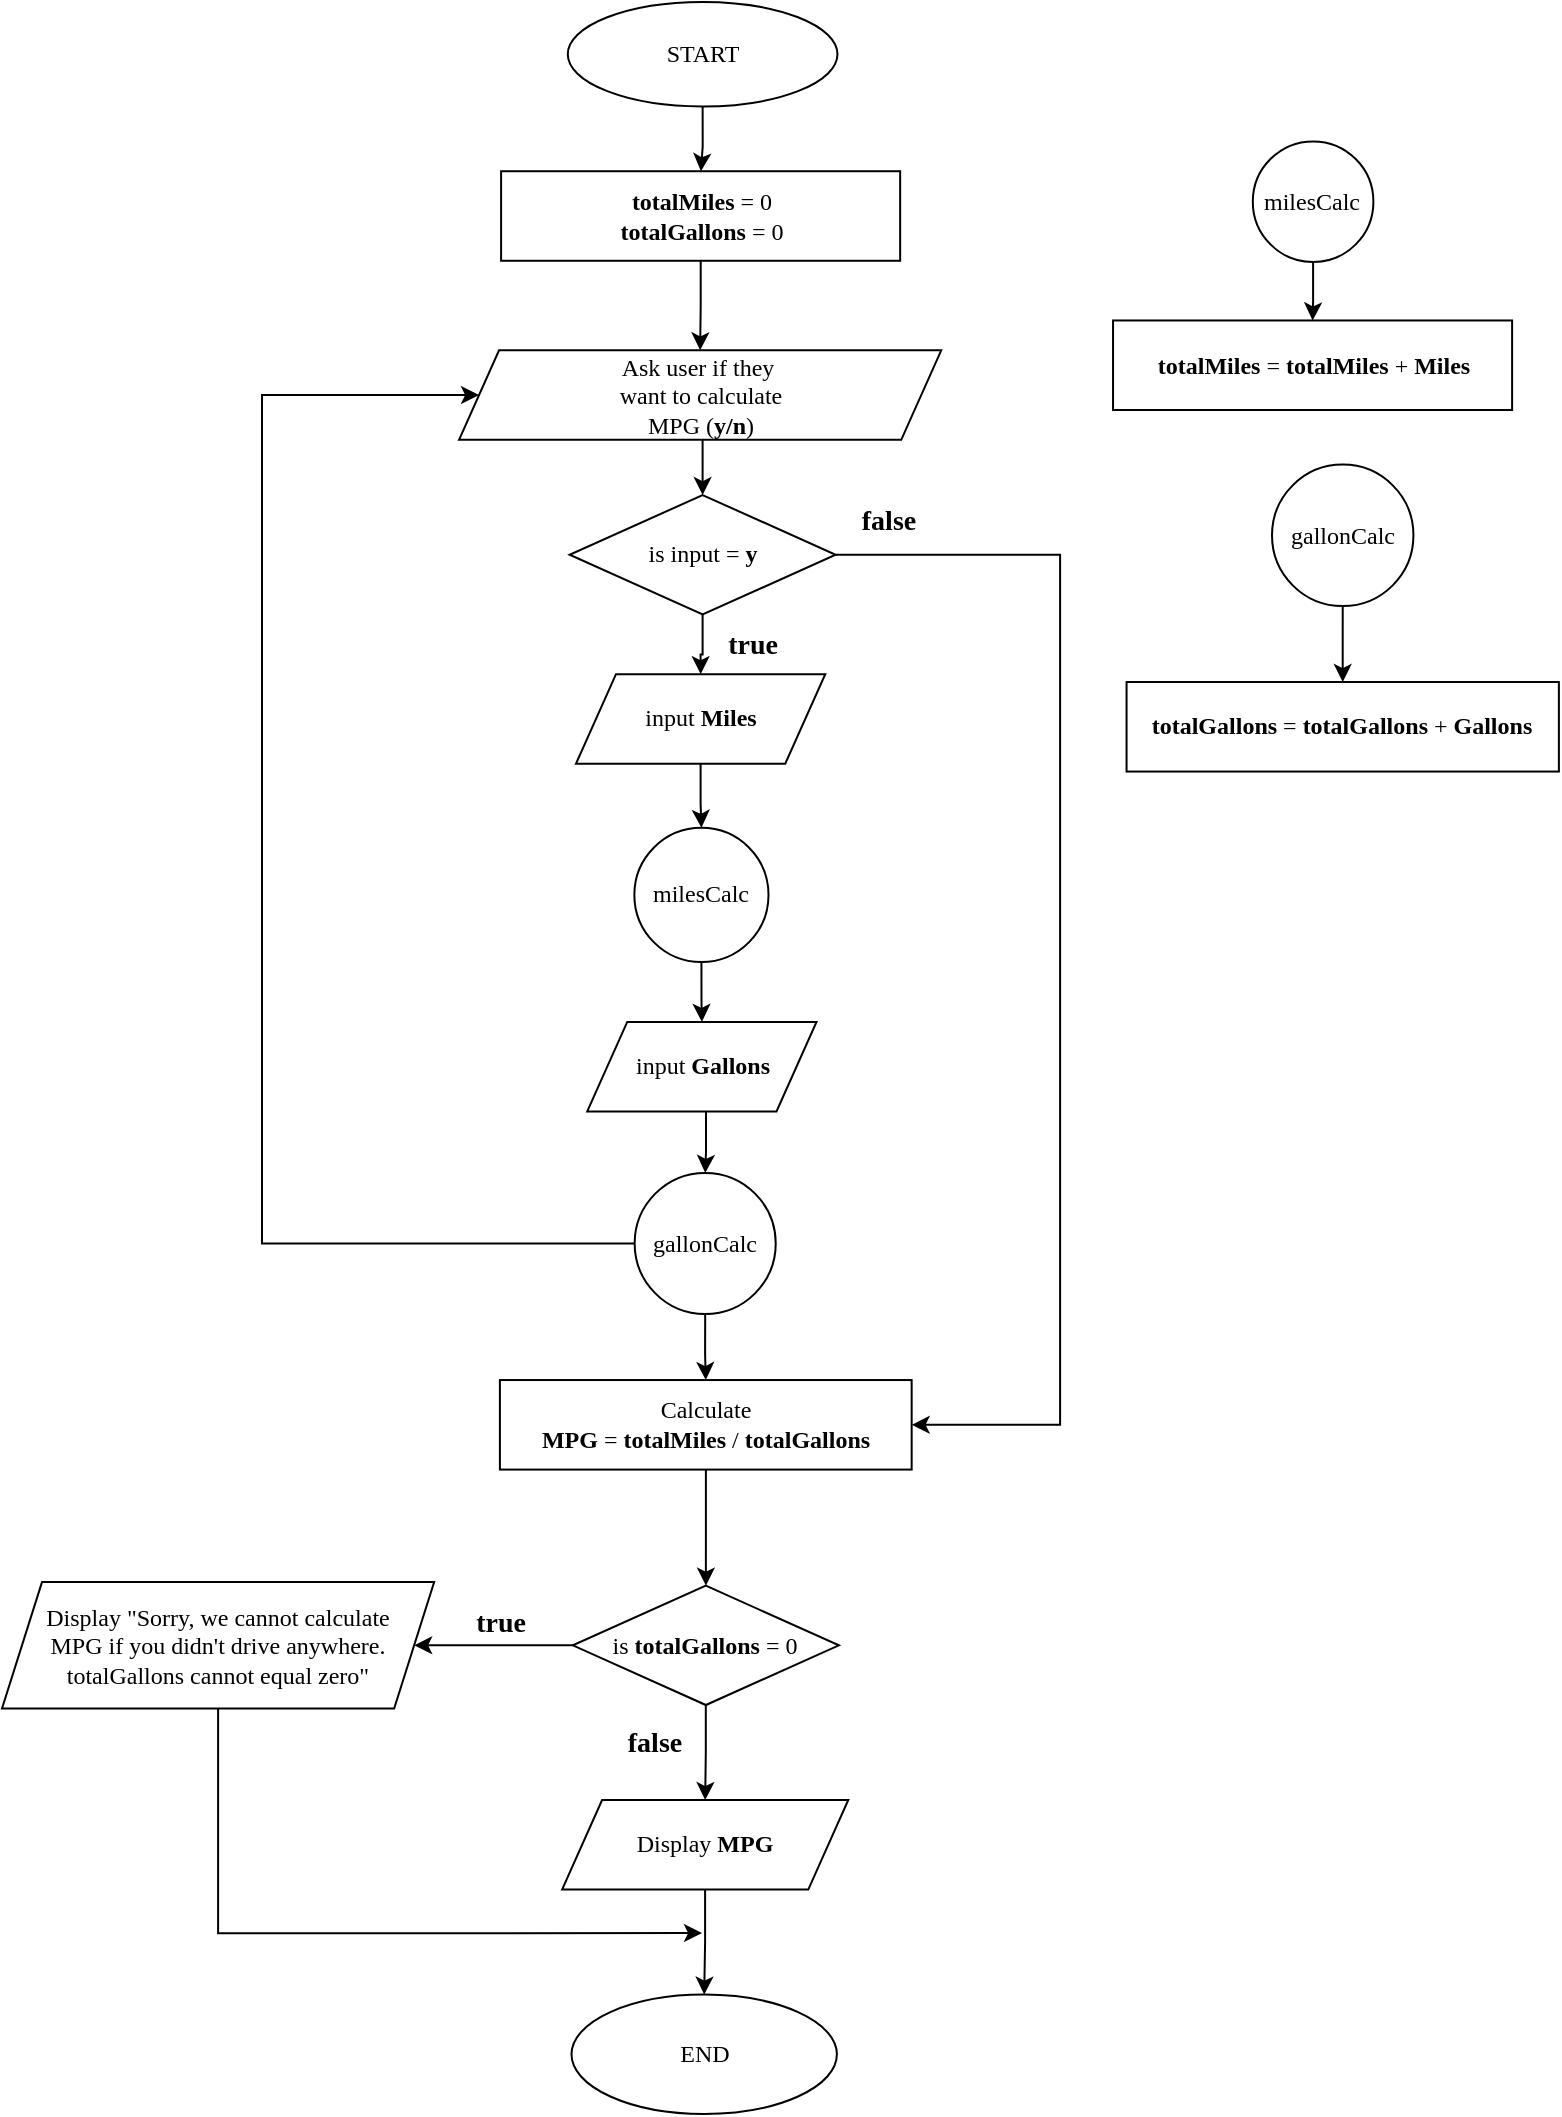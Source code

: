 <mxfile version="14.7.6" type="device"><diagram id="JO0LzJX6500ZIwtqwhCD" name="Page-1"><mxGraphModel dx="1955" dy="908" grid="1" gridSize="10" guides="1" tooltips="1" connect="1" arrows="1" fold="1" page="1" pageScale="1" pageWidth="850" pageHeight="1100" math="0" shadow="0"><root><mxCell id="0"/><mxCell id="1" parent="0"/><mxCell id="kNQPoc3dIKmUVviJDaTy-4" style="edgeStyle=orthogonalEdgeStyle;rounded=0;orthogonalLoop=1;jettySize=auto;html=1;fontFamily=Times New Roman;" parent="1" source="kNQPoc3dIKmUVviJDaTy-1" edge="1"><mxGeometry x="180" y="20" as="geometry"><mxPoint x="399.484" y="94.617" as="targetPoint"/></mxGeometry></mxCell><mxCell id="kNQPoc3dIKmUVviJDaTy-1" value="START" style="ellipse;whiteSpace=wrap;html=1;fontFamily=Times New Roman;" parent="1" vertex="1"><mxGeometry x="332.89" y="10" width="134.85" height="52.23" as="geometry"/></mxCell><mxCell id="kNQPoc3dIKmUVviJDaTy-2" value="END" style="ellipse;whiteSpace=wrap;html=1;fontFamily=Times New Roman;" parent="1" vertex="1"><mxGeometry x="334.75" y="1006.304" width="132.7" height="59.696" as="geometry"/></mxCell><mxCell id="kNQPoc3dIKmUVviJDaTy-3" value="Ask user if they&amp;nbsp;&lt;br&gt;want to calculate&lt;br&gt;MPG (&lt;b&gt;y/n&lt;/b&gt;)" style="shape=parallelogram;perimeter=parallelogramPerimeter;whiteSpace=wrap;html=1;fixedSize=1;fontFamily=Times New Roman;" parent="1" vertex="1"><mxGeometry x="278.519" y="184.158" width="241.1" height="44.77" as="geometry"/></mxCell><mxCell id="kNQPoc3dIKmUVviJDaTy-6" value="&lt;font style=&quot;font-size: 14px&quot;&gt;&lt;b&gt;false&lt;/b&gt;&lt;/font&gt;" style="text;html=1;align=center;verticalAlign=middle;resizable=0;points=[];autosize=1;strokeColor=none;fontFamily=Times New Roman;" parent="1" vertex="1"><mxGeometry x="472.586" y="260.0" width="40" height="20" as="geometry"/></mxCell><mxCell id="kNQPoc3dIKmUVviJDaTy-7" value="input &lt;b&gt;Miles&lt;/b&gt;" style="shape=parallelogram;perimeter=parallelogramPerimeter;whiteSpace=wrap;html=1;fixedSize=1;fontFamily=Times New Roman;" parent="1" vertex="1"><mxGeometry x="337" y="346.079" width="124.63" height="44.772" as="geometry"/></mxCell><mxCell id="kNQPoc3dIKmUVviJDaTy-11" style="edgeStyle=orthogonalEdgeStyle;rounded=0;orthogonalLoop=1;jettySize=auto;html=1;entryX=0;entryY=0.5;entryDx=0;entryDy=0;exitX=0;exitY=0.5;exitDx=0;exitDy=0;fontFamily=Times New Roman;" parent="1" source="kNQPoc3dIKmUVviJDaTy-28" target="kNQPoc3dIKmUVviJDaTy-3" edge="1"><mxGeometry x="180" y="20" as="geometry"><mxPoint x="163.372" y="428.155" as="sourcePoint"/><Array as="points"><mxPoint x="180" y="631"/><mxPoint x="180" y="206"/></Array></mxGeometry></mxCell><mxCell id="kNQPoc3dIKmUVviJDaTy-9" value="input &lt;b&gt;Gallons&lt;/b&gt;" style="shape=parallelogram;perimeter=parallelogramPerimeter;whiteSpace=wrap;html=1;fixedSize=1;fontFamily=Times New Roman;" parent="1" vertex="1"><mxGeometry x="342.62" y="519.938" width="114.63" height="44.772" as="geometry"/></mxCell><mxCell id="kNQPoc3dIKmUVviJDaTy-12" value="&lt;font style=&quot;font-size: 14px&quot;&gt;&lt;b&gt;true&lt;/b&gt;&lt;/font&gt;" style="text;html=1;align=center;verticalAlign=middle;resizable=0;points=[];autosize=1;strokeColor=none;fontFamily=Times New Roman;" parent="1" vertex="1"><mxGeometry x="404.999" y="321.852" width="40" height="20" as="geometry"/></mxCell><mxCell id="kNQPoc3dIKmUVviJDaTy-13" value="Calculate &lt;br&gt;&lt;b&gt;MPG &lt;/b&gt;= &lt;b&gt;totalMiles&amp;nbsp;&lt;/b&gt;/&amp;nbsp;&lt;b&gt;totalGallons&lt;/b&gt;" style="rounded=0;whiteSpace=wrap;html=1;fontFamily=Times New Roman;" parent="1" vertex="1"><mxGeometry x="298.95" y="699.018" width="205.88" height="44.772" as="geometry"/></mxCell><mxCell id="kNQPoc3dIKmUVviJDaTy-15" style="edgeStyle=orthogonalEdgeStyle;rounded=0;orthogonalLoop=1;jettySize=auto;html=1;entryX=0.5;entryY=0;entryDx=0;entryDy=0;fontFamily=Times New Roman;" parent="1" source="kNQPoc3dIKmUVviJDaTy-14" target="kNQPoc3dIKmUVviJDaTy-7" edge="1"><mxGeometry x="180" y="20" as="geometry"/></mxCell><mxCell id="kNQPoc3dIKmUVviJDaTy-14" value="is input = &lt;b&gt;y&lt;/b&gt;" style="rhombus;whiteSpace=wrap;html=1;fontFamily=Times New Roman;" parent="1" vertex="1"><mxGeometry x="333.805" y="256.536" width="133.021" height="59.694" as="geometry"/></mxCell><mxCell id="kNQPoc3dIKmUVviJDaTy-8" style="edgeStyle=orthogonalEdgeStyle;rounded=0;orthogonalLoop=1;jettySize=auto;html=1;entryX=0.5;entryY=0;entryDx=0;entryDy=0;fontFamily=Times New Roman;" parent="1" source="kNQPoc3dIKmUVviJDaTy-3" target="kNQPoc3dIKmUVviJDaTy-14" edge="1"><mxGeometry x="180" y="20" as="geometry"><mxPoint x="401.147" y="256.536" as="targetPoint"/><Array as="points"><mxPoint x="401.147" y="241.613"/></Array></mxGeometry></mxCell><mxCell id="kNQPoc3dIKmUVviJDaTy-5" style="edgeStyle=orthogonalEdgeStyle;rounded=0;orthogonalLoop=1;jettySize=auto;html=1;entryX=1;entryY=0.5;entryDx=0;entryDy=0;exitX=1;exitY=0.5;exitDx=0;exitDy=0;fontFamily=Times New Roman;" parent="1" source="kNQPoc3dIKmUVviJDaTy-14" target="kNQPoc3dIKmUVviJDaTy-13" edge="1"><mxGeometry x="180" y="20" as="geometry"><Array as="points"><mxPoint x="579.063" y="286.383"/><mxPoint x="579.063" y="721.401"/></Array></mxGeometry></mxCell><mxCell id="kNQPoc3dIKmUVviJDaTy-17" value="milesCalc" style="ellipse;whiteSpace=wrap;html=1;aspect=fixed;fontFamily=Times New Roman;" parent="1" vertex="1"><mxGeometry x="675.4" y="79.7" width="60.3" height="60.3" as="geometry"/></mxCell><mxCell id="kNQPoc3dIKmUVviJDaTy-18" value="&lt;b&gt;totalMiles &lt;/b&gt;= &lt;b&gt;totalMiles &lt;/b&gt;+ &lt;b&gt;Miles&lt;/b&gt;" style="rounded=0;whiteSpace=wrap;html=1;fontFamily=Times New Roman;" parent="1" vertex="1"><mxGeometry x="605.527" y="169.234" width="199.531" height="44.77" as="geometry"/></mxCell><mxCell id="kNQPoc3dIKmUVviJDaTy-21" style="edgeStyle=orthogonalEdgeStyle;rounded=0;orthogonalLoop=1;jettySize=auto;html=1;entryX=0.5;entryY=0;entryDx=0;entryDy=0;fontFamily=Times New Roman;" parent="1" source="kNQPoc3dIKmUVviJDaTy-17" target="kNQPoc3dIKmUVviJDaTy-18" edge="1"><mxGeometry x="180" y="20" as="geometry"/></mxCell><mxCell id="kNQPoc3dIKmUVviJDaTy-20" style="edgeStyle=orthogonalEdgeStyle;rounded=0;orthogonalLoop=1;jettySize=auto;html=1;entryX=0.5;entryY=0;entryDx=0;entryDy=0;fontFamily=Times New Roman;" parent="1" source="kNQPoc3dIKmUVviJDaTy-19" target="kNQPoc3dIKmUVviJDaTy-3" edge="1"><mxGeometry x="180" y="20" as="geometry"><mxPoint x="400.316" y="176.696" as="targetPoint"/></mxGeometry></mxCell><mxCell id="kNQPoc3dIKmUVviJDaTy-19" value="&lt;b&gt;totalMiles &lt;/b&gt;= 0&lt;br&gt;&lt;b&gt;totalGallons&lt;/b&gt; = 0" style="rounded=0;whiteSpace=wrap;html=1;fontFamily=Times New Roman;" parent="1" vertex="1"><mxGeometry x="299.55" y="94.617" width="199.531" height="44.77" as="geometry"/></mxCell><mxCell id="kNQPoc3dIKmUVviJDaTy-23" value="gallonCalc" style="ellipse;whiteSpace=wrap;html=1;aspect=fixed;fontFamily=Times New Roman;" parent="1" vertex="1"><mxGeometry x="685" y="241.31" width="70.72" height="70.72" as="geometry"/></mxCell><mxCell id="kNQPoc3dIKmUVviJDaTy-24" value="&lt;b&gt;totalGallons&amp;nbsp;&lt;/b&gt;= &lt;b&gt;totalGallons&amp;nbsp;&lt;/b&gt;+ &lt;b&gt;Gallons&lt;/b&gt;" style="rounded=0;whiteSpace=wrap;html=1;fontFamily=Times New Roman;" parent="1" vertex="1"><mxGeometry x="612.281" y="350.003" width="216.159" height="44.77" as="geometry"/></mxCell><mxCell id="kNQPoc3dIKmUVviJDaTy-22" style="edgeStyle=orthogonalEdgeStyle;rounded=0;orthogonalLoop=1;jettySize=auto;html=1;entryX=0.5;entryY=0;entryDx=0;entryDy=0;fontFamily=Times New Roman;" parent="1" source="kNQPoc3dIKmUVviJDaTy-23" target="kNQPoc3dIKmUVviJDaTy-24" edge="1"><mxGeometry x="180" y="20" as="geometry"/></mxCell><mxCell id="kNQPoc3dIKmUVviJDaTy-26" style="edgeStyle=orthogonalEdgeStyle;rounded=0;orthogonalLoop=1;jettySize=auto;html=1;entryX=0.5;entryY=0;entryDx=0;entryDy=0;fontFamily=Times New Roman;" parent="1" source="kNQPoc3dIKmUVviJDaTy-25" target="kNQPoc3dIKmUVviJDaTy-9" edge="1"><mxGeometry x="180" y="20" as="geometry"/></mxCell><mxCell id="kNQPoc3dIKmUVviJDaTy-25" value="milesCalc" style="ellipse;whiteSpace=wrap;html=1;aspect=fixed;fontFamily=Times New Roman;" parent="1" vertex="1"><mxGeometry x="366.18" y="422.93" width="67.07" height="67.07" as="geometry"/></mxCell><mxCell id="kNQPoc3dIKmUVviJDaTy-16" style="edgeStyle=orthogonalEdgeStyle;rounded=0;orthogonalLoop=1;jettySize=auto;html=1;entryX=0.5;entryY=0;entryDx=0;entryDy=0;fontFamily=Times New Roman;" parent="1" source="kNQPoc3dIKmUVviJDaTy-7" target="kNQPoc3dIKmUVviJDaTy-25" edge="1"><mxGeometry x="180" y="20" as="geometry"><mxPoint x="401.147" y="437.856" as="targetPoint"/><Array as="points"/></mxGeometry></mxCell><mxCell id="kNQPoc3dIKmUVviJDaTy-29" style="edgeStyle=orthogonalEdgeStyle;rounded=0;orthogonalLoop=1;jettySize=auto;html=1;entryX=0.5;entryY=0;entryDx=0;entryDy=0;fontFamily=Times New Roman;" parent="1" source="kNQPoc3dIKmUVviJDaTy-28" target="kNQPoc3dIKmUVviJDaTy-13" edge="1"><mxGeometry x="180" y="20" as="geometry"/></mxCell><mxCell id="kNQPoc3dIKmUVviJDaTy-28" value="gallonCalc" style="ellipse;whiteSpace=wrap;html=1;aspect=fixed;fontFamily=Times New Roman;" parent="1" vertex="1"><mxGeometry x="366.33" y="595.47" width="70.53" height="70.53" as="geometry"/></mxCell><mxCell id="kNQPoc3dIKmUVviJDaTy-27" style="edgeStyle=orthogonalEdgeStyle;rounded=0;orthogonalLoop=1;jettySize=auto;html=1;entryX=0.5;entryY=0;entryDx=0;entryDy=0;fontFamily=Times New Roman;" parent="1" source="kNQPoc3dIKmUVviJDaTy-9" target="kNQPoc3dIKmUVviJDaTy-28" edge="1"><mxGeometry x="180" y="20" as="geometry"><mxPoint x="401.147" y="609.475" as="targetPoint"/><Array as="points"><mxPoint x="402" y="585"/><mxPoint x="402" y="585"/></Array></mxGeometry></mxCell><mxCell id="mAcsBGXqlIo76s5t3Idu-2" style="edgeStyle=orthogonalEdgeStyle;rounded=0;orthogonalLoop=1;jettySize=auto;html=1;entryX=0.5;entryY=0;entryDx=0;entryDy=0;" edge="1" parent="1" source="kNQPoc3dIKmUVviJDaTy-32" target="kNQPoc3dIKmUVviJDaTy-2"><mxGeometry relative="1" as="geometry"/></mxCell><mxCell id="kNQPoc3dIKmUVviJDaTy-32" value="Display &lt;b&gt;MPG&lt;/b&gt;" style="shape=parallelogram;perimeter=parallelogramPerimeter;whiteSpace=wrap;html=1;fixedSize=1;fontFamily=Times New Roman;" parent="1" vertex="1"><mxGeometry x="330.04" y="909.004" width="143.1" height="44.772" as="geometry"/></mxCell><mxCell id="kNQPoc3dIKmUVviJDaTy-30" style="edgeStyle=orthogonalEdgeStyle;rounded=0;orthogonalLoop=1;jettySize=auto;html=1;fontFamily=Times New Roman;entryX=0.5;entryY=0;entryDx=0;entryDy=0;" parent="1" source="kNQPoc3dIKmUVviJDaTy-13" edge="1" target="kNQPoc3dIKmUVviJDaTy-35"><mxGeometry x="180" y="20" as="geometry"><mxPoint x="401" y="801.819" as="targetPoint"/></mxGeometry></mxCell><mxCell id="mAcsBGXqlIo76s5t3Idu-1" style="edgeStyle=orthogonalEdgeStyle;rounded=0;orthogonalLoop=1;jettySize=auto;html=1;entryX=0.5;entryY=0;entryDx=0;entryDy=0;" edge="1" parent="1" source="kNQPoc3dIKmUVviJDaTy-35" target="kNQPoc3dIKmUVviJDaTy-32"><mxGeometry relative="1" as="geometry"/></mxCell><mxCell id="kNQPoc3dIKmUVviJDaTy-35" value="is &lt;b&gt;totalGallons&amp;nbsp;&lt;/b&gt;= 0" style="rhombus;whiteSpace=wrap;html=1;fontFamily=Times New Roman;" parent="1" vertex="1"><mxGeometry x="335.425" y="801.82" width="133.021" height="59.694" as="geometry"/></mxCell><mxCell id="kNQPoc3dIKmUVviJDaTy-37" value="&lt;b&gt;&lt;font style=&quot;font-size: 14px&quot;&gt;false&lt;/font&gt;&lt;/b&gt;" style="text;html=1;align=center;verticalAlign=middle;resizable=0;points=[];autosize=1;strokeColor=none;fontFamily=Times New Roman;" parent="1" vertex="1"><mxGeometry x="356.16" y="871.314" width="40" height="20" as="geometry"/></mxCell><mxCell id="kNQPoc3dIKmUVviJDaTy-40" style="edgeStyle=orthogonalEdgeStyle;rounded=0;orthogonalLoop=1;jettySize=auto;html=1;fontFamily=Times New Roman;" parent="1" source="kNQPoc3dIKmUVviJDaTy-38" edge="1"><mxGeometry x="50" y="20" as="geometry"><mxPoint x="400" y="975.556" as="targetPoint"/><Array as="points"><mxPoint x="158" y="975.556"/></Array></mxGeometry></mxCell><mxCell id="kNQPoc3dIKmUVviJDaTy-38" value="Display &quot;Sorry, we cannot calculate &lt;br&gt;MPG if you didn't drive anywhere. &lt;br&gt;totalGallons cannot equal zero&quot;" style="shape=parallelogram;perimeter=parallelogramPerimeter;whiteSpace=wrap;html=1;fixedSize=1;fontFamily=Times New Roman;" parent="1" vertex="1"><mxGeometry x="50" y="800.038" width="216.08" height="63.249" as="geometry"/></mxCell><mxCell id="kNQPoc3dIKmUVviJDaTy-39" style="edgeStyle=orthogonalEdgeStyle;rounded=0;orthogonalLoop=1;jettySize=auto;html=1;entryX=1;entryY=0.5;entryDx=0;entryDy=0;fontFamily=Times New Roman;" parent="1" source="kNQPoc3dIKmUVviJDaTy-35" target="kNQPoc3dIKmUVviJDaTy-38" edge="1"><mxGeometry x="50" y="20" as="geometry"/></mxCell><mxCell id="kNQPoc3dIKmUVviJDaTy-41" value="&lt;font style=&quot;font-size: 14px&quot;&gt;&lt;b&gt;true&lt;/b&gt;&lt;/font&gt;" style="text;html=1;align=center;verticalAlign=middle;resizable=0;points=[];autosize=1;strokeColor=none;fontFamily=Times New Roman;" parent="1" vertex="1"><mxGeometry x="278.519" y="810.504" width="40" height="20" as="geometry"/></mxCell></root></mxGraphModel></diagram></mxfile>
